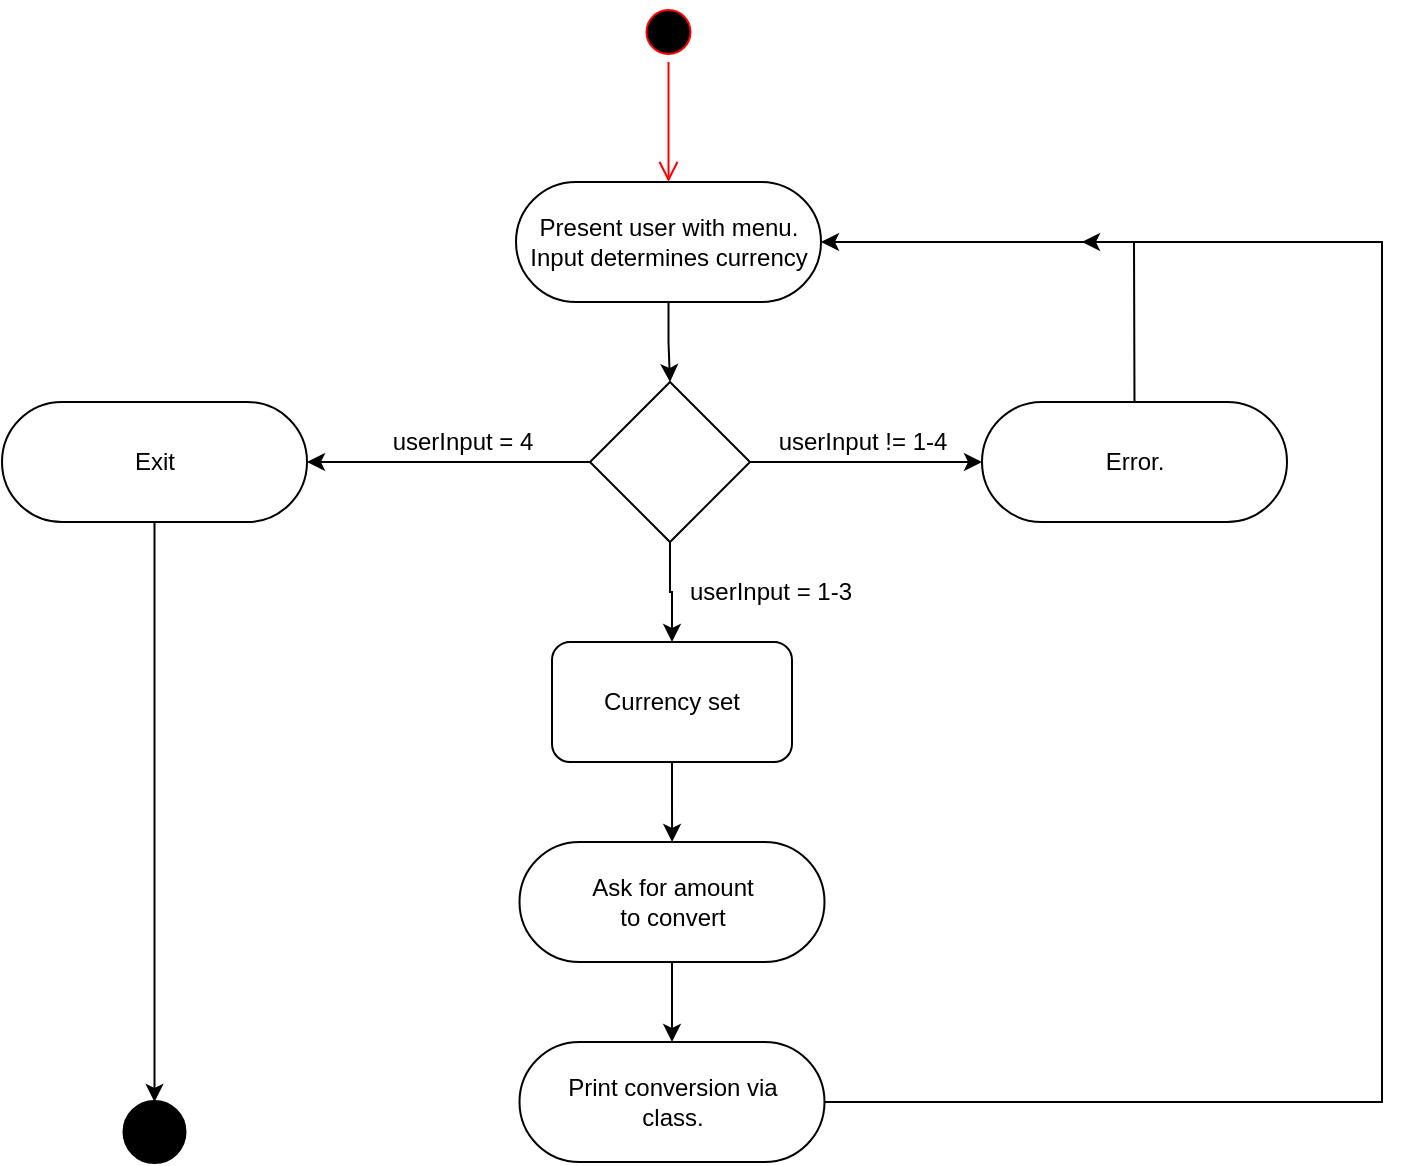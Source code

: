 <mxfile version="20.3.1" type="device"><diagram id="Bg9VQjHk7EUQttkyINqt" name="Page-1"><mxGraphModel dx="1422" dy="898" grid="1" gridSize="10" guides="1" tooltips="1" connect="1" arrows="1" fold="1" page="1" pageScale="1" pageWidth="827" pageHeight="1169" background="none" math="0" shadow="0"><root><mxCell id="0"/><mxCell id="1" parent="0"/><mxCell id="DtMEUxp2RW2j-IlFtuw2-12" value="" style="strokeWidth=2;html=1;shape=mxgraph.flowchart.start_2;whiteSpace=wrap;fillColor=#000000;" parent="1" vertex="1"><mxGeometry x="141.25" y="570" width="30" height="30" as="geometry"/></mxCell><mxCell id="DtMEUxp2RW2j-IlFtuw2-20" value="" style="endArrow=classic;html=1;rounded=0;entryX=0.5;entryY=0;entryDx=0;entryDy=0;entryPerimeter=0;exitX=0.5;exitY=0.5;exitDx=0;exitDy=30;exitPerimeter=0;" parent="1" target="DtMEUxp2RW2j-IlFtuw2-12" edge="1" source="fVDyskJwySDKErvx3lyW-4"><mxGeometry width="50" height="50" relative="1" as="geometry"><mxPoint x="480" y="740" as="sourcePoint"/><mxPoint x="570" y="450" as="targetPoint"/></mxGeometry></mxCell><mxCell id="DtMEUxp2RW2j-IlFtuw2-28" value="" style="ellipse;html=1;shape=startState;fillColor=#000000;strokeColor=#ff0000;" parent="1" vertex="1"><mxGeometry x="398.25" y="20" width="30" height="30" as="geometry"/></mxCell><mxCell id="DtMEUxp2RW2j-IlFtuw2-29" value="" style="edgeStyle=orthogonalEdgeStyle;html=1;verticalAlign=bottom;endArrow=open;endSize=8;strokeColor=#ff0000;rounded=0;entryX=0.5;entryY=0.5;entryDx=0;entryDy=-30;entryPerimeter=0;" parent="1" source="DtMEUxp2RW2j-IlFtuw2-28" edge="1" target="DtMEUxp2RW2j-IlFtuw2-34"><mxGeometry relative="1" as="geometry"><mxPoint x="415" y="110" as="targetPoint"/></mxGeometry></mxCell><mxCell id="fVDyskJwySDKErvx3lyW-25" value="" style="edgeStyle=orthogonalEdgeStyle;rounded=0;orthogonalLoop=1;jettySize=auto;html=1;" edge="1" parent="1" source="DtMEUxp2RW2j-IlFtuw2-34" target="DtMEUxp2RW2j-IlFtuw2-52"><mxGeometry relative="1" as="geometry"/></mxCell><mxCell id="DtMEUxp2RW2j-IlFtuw2-34" value="&lt;div&gt;Present user with menu.&lt;/div&gt;&lt;div&gt;Input determines currency&lt;br&gt;&lt;/div&gt;" style="html=1;dashed=0;whitespace=wrap;shape=mxgraph.dfd.start;" parent="1" vertex="1"><mxGeometry x="337" y="110" width="152.5" height="60" as="geometry"/></mxCell><mxCell id="fVDyskJwySDKErvx3lyW-18" value="" style="edgeStyle=orthogonalEdgeStyle;rounded=0;orthogonalLoop=1;jettySize=auto;html=1;" edge="1" parent="1" source="DtMEUxp2RW2j-IlFtuw2-52" target="fVDyskJwySDKErvx3lyW-16"><mxGeometry relative="1" as="geometry"/></mxCell><mxCell id="DtMEUxp2RW2j-IlFtuw2-52" value="" style="rhombus;whiteSpace=wrap;html=1;" parent="1" vertex="1"><mxGeometry x="374" y="210" width="80" height="80" as="geometry"/></mxCell><mxCell id="fVDyskJwySDKErvx3lyW-4" value="Exit" style="html=1;dashed=0;whitespace=wrap;shape=mxgraph.dfd.start;" vertex="1" parent="1"><mxGeometry x="80" y="220" width="152.5" height="60" as="geometry"/></mxCell><mxCell id="fVDyskJwySDKErvx3lyW-9" value="" style="endArrow=classic;html=1;rounded=0;entryX=1;entryY=0.5;entryDx=0;entryDy=0;entryPerimeter=0;exitX=0;exitY=0.5;exitDx=0;exitDy=0;" edge="1" parent="1" source="DtMEUxp2RW2j-IlFtuw2-52" target="fVDyskJwySDKErvx3lyW-4"><mxGeometry width="50" height="50" relative="1" as="geometry"><mxPoint x="270" y="390" as="sourcePoint"/><mxPoint x="220" y="350" as="targetPoint"/></mxGeometry></mxCell><mxCell id="fVDyskJwySDKErvx3lyW-10" value="userInput = 4" style="text;html=1;align=center;verticalAlign=middle;resizable=0;points=[];autosize=1;strokeColor=none;fillColor=none;" vertex="1" parent="1"><mxGeometry x="265" y="225" width="90" height="30" as="geometry"/></mxCell><mxCell id="fVDyskJwySDKErvx3lyW-11" value="Error." style="html=1;dashed=0;whitespace=wrap;shape=mxgraph.dfd.start;" vertex="1" parent="1"><mxGeometry x="570" y="220" width="152.5" height="60" as="geometry"/></mxCell><mxCell id="fVDyskJwySDKErvx3lyW-12" value="" style="endArrow=classic;html=1;rounded=0;entryX=0;entryY=0.5;entryDx=0;entryDy=0;entryPerimeter=0;exitX=1;exitY=0.5;exitDx=0;exitDy=0;" edge="1" parent="1" source="DtMEUxp2RW2j-IlFtuw2-52" target="fVDyskJwySDKErvx3lyW-11"><mxGeometry width="50" height="50" relative="1" as="geometry"><mxPoint x="581.5" y="360" as="sourcePoint"/><mxPoint x="440" y="360" as="targetPoint"/></mxGeometry></mxCell><mxCell id="fVDyskJwySDKErvx3lyW-13" value="userInput != 1-4" style="text;html=1;align=center;verticalAlign=middle;resizable=0;points=[];autosize=1;strokeColor=none;fillColor=none;" vertex="1" parent="1"><mxGeometry x="455" y="225" width="110" height="30" as="geometry"/></mxCell><mxCell id="fVDyskJwySDKErvx3lyW-15" value="" style="endArrow=classic;html=1;rounded=0;entryX=1;entryY=0.5;entryDx=0;entryDy=0;entryPerimeter=0;exitX=0.5;exitY=0.5;exitDx=0;exitDy=-30;exitPerimeter=0;" edge="1" parent="1" source="fVDyskJwySDKErvx3lyW-11" target="DtMEUxp2RW2j-IlFtuw2-34"><mxGeometry width="50" height="50" relative="1" as="geometry"><mxPoint x="340" y="400" as="sourcePoint"/><mxPoint x="390" y="350" as="targetPoint"/><Array as="points"><mxPoint x="646" y="140"/></Array></mxGeometry></mxCell><mxCell id="fVDyskJwySDKErvx3lyW-21" value="" style="edgeStyle=orthogonalEdgeStyle;rounded=0;orthogonalLoop=1;jettySize=auto;html=1;" edge="1" parent="1" source="fVDyskJwySDKErvx3lyW-16" target="fVDyskJwySDKErvx3lyW-20"><mxGeometry relative="1" as="geometry"/></mxCell><mxCell id="fVDyskJwySDKErvx3lyW-16" value="Currency set" style="rounded=1;whiteSpace=wrap;html=1;" vertex="1" parent="1"><mxGeometry x="355" y="340" width="120" height="60" as="geometry"/></mxCell><mxCell id="fVDyskJwySDKErvx3lyW-19" value="userInput = 1-3" style="text;html=1;align=center;verticalAlign=middle;resizable=0;points=[];autosize=1;strokeColor=none;fillColor=none;" vertex="1" parent="1"><mxGeometry x="414" y="300" width="100" height="30" as="geometry"/></mxCell><mxCell id="fVDyskJwySDKErvx3lyW-23" value="" style="edgeStyle=orthogonalEdgeStyle;rounded=0;orthogonalLoop=1;jettySize=auto;html=1;" edge="1" parent="1" source="fVDyskJwySDKErvx3lyW-20" target="fVDyskJwySDKErvx3lyW-22"><mxGeometry relative="1" as="geometry"/></mxCell><mxCell id="fVDyskJwySDKErvx3lyW-20" value="&lt;div&gt;Ask for amount&lt;/div&gt;&lt;div&gt;to convert&lt;/div&gt;" style="html=1;dashed=0;whitespace=wrap;shape=mxgraph.dfd.start;" vertex="1" parent="1"><mxGeometry x="338.75" y="440" width="152.5" height="60" as="geometry"/></mxCell><mxCell id="fVDyskJwySDKErvx3lyW-22" value="&lt;div&gt;Print conversion via &lt;br&gt;&lt;/div&gt;&lt;div&gt;class.&lt;br&gt;&lt;/div&gt;" style="html=1;dashed=0;whitespace=wrap;shape=mxgraph.dfd.start;" vertex="1" parent="1"><mxGeometry x="338.75" y="540" width="152.5" height="60" as="geometry"/></mxCell><mxCell id="fVDyskJwySDKErvx3lyW-24" value="" style="endArrow=classic;html=1;rounded=0;exitX=1;exitY=0.5;exitDx=0;exitDy=0;exitPerimeter=0;" edge="1" parent="1" source="fVDyskJwySDKErvx3lyW-22"><mxGeometry width="50" height="50" relative="1" as="geometry"><mxPoint x="340" y="480" as="sourcePoint"/><mxPoint x="620" y="140" as="targetPoint"/><Array as="points"><mxPoint x="770" y="570"/><mxPoint x="770" y="140"/></Array></mxGeometry></mxCell></root></mxGraphModel></diagram></mxfile>
